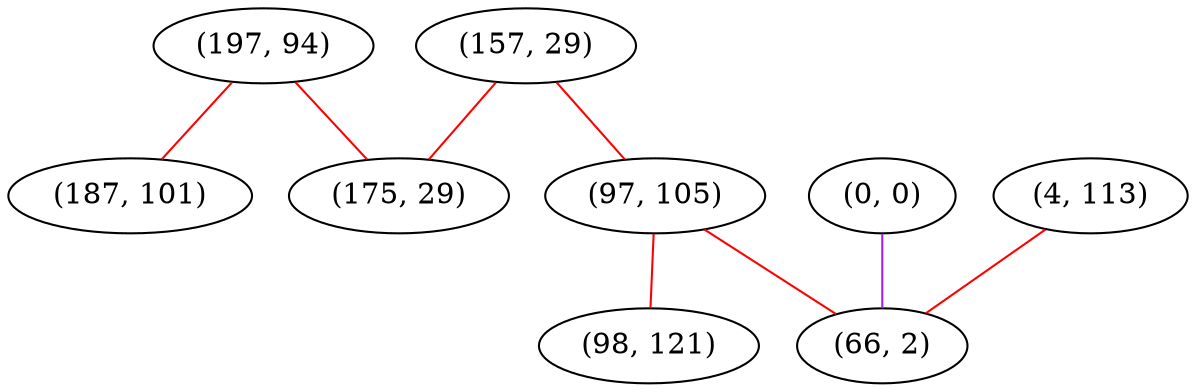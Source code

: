 graph "" {
"(197, 94)";
"(0, 0)";
"(157, 29)";
"(187, 101)";
"(4, 113)";
"(175, 29)";
"(97, 105)";
"(98, 121)";
"(66, 2)";
"(197, 94)" -- "(175, 29)"  [color=red, key=0, weight=1];
"(197, 94)" -- "(187, 101)"  [color=red, key=0, weight=1];
"(0, 0)" -- "(66, 2)"  [color=purple, key=0, weight=4];
"(157, 29)" -- "(175, 29)"  [color=red, key=0, weight=1];
"(157, 29)" -- "(97, 105)"  [color=red, key=0, weight=1];
"(4, 113)" -- "(66, 2)"  [color=red, key=0, weight=1];
"(97, 105)" -- "(98, 121)"  [color=red, key=0, weight=1];
"(97, 105)" -- "(66, 2)"  [color=red, key=0, weight=1];
}
